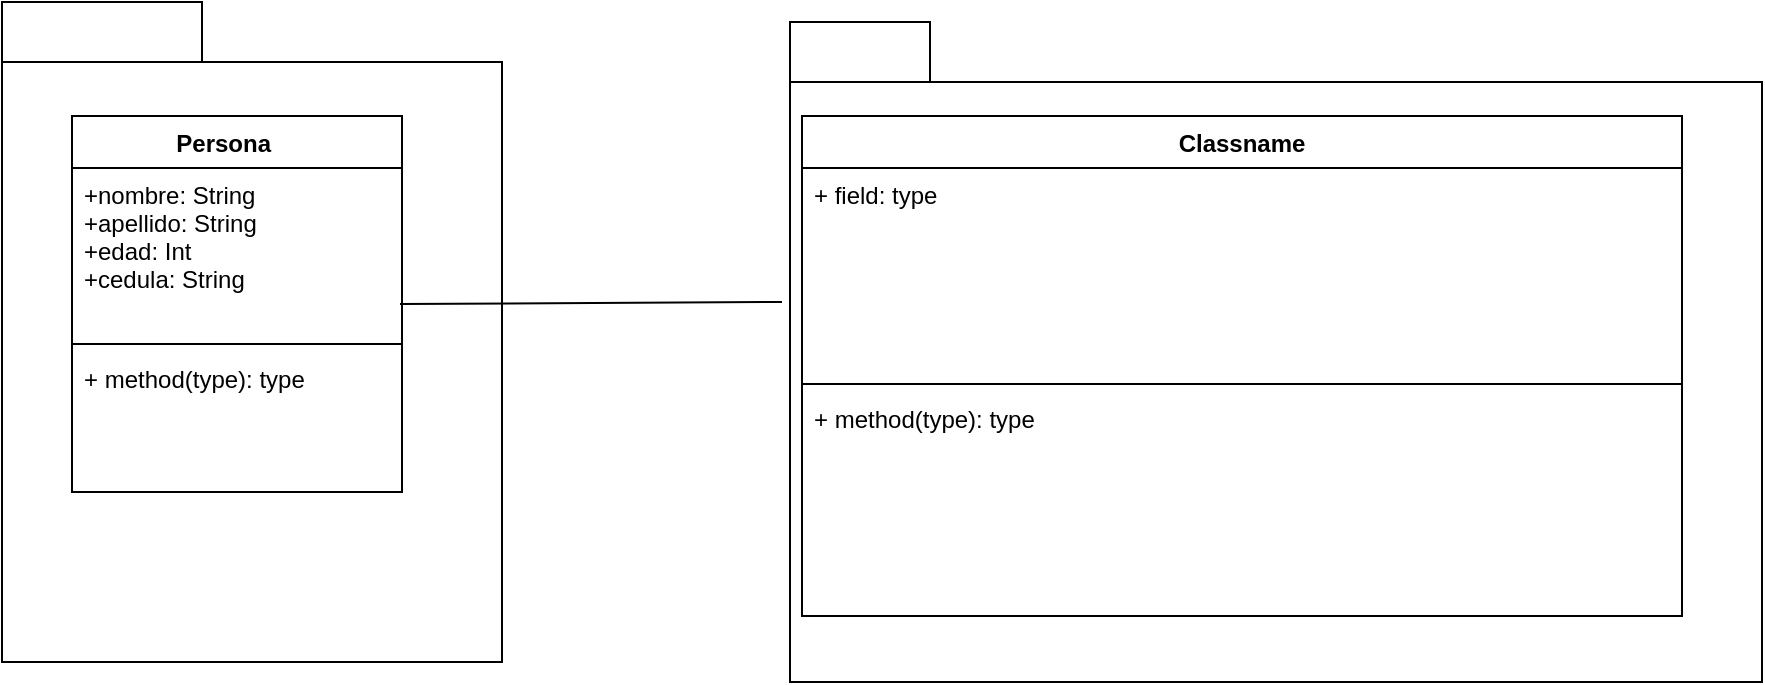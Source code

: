 <mxfile version="20.0.4" type="device"><diagram id="3EJia-VWstPrjKu_UpR7" name="Page-1"><mxGraphModel dx="782" dy="468" grid="1" gridSize="10" guides="1" tooltips="1" connect="1" arrows="1" fold="1" page="1" pageScale="1" pageWidth="827" pageHeight="1169" math="0" shadow="0"><root><mxCell id="0"/><mxCell id="1" parent="0"/><object label="" id="W-MCBguaWf6ffIjYqovw-1"><mxCell style="shape=folder;fontStyle=1;spacingTop=10;tabWidth=100;tabHeight=30;tabPosition=left;html=1;" vertex="1" parent="1"><mxGeometry x="20" y="70" width="250" height="330" as="geometry"/></mxCell></object><mxCell id="W-MCBguaWf6ffIjYqovw-2" value="Persona    " style="swimlane;fontStyle=1;align=center;verticalAlign=top;childLayout=stackLayout;horizontal=1;startSize=26;horizontalStack=0;resizeParent=1;resizeParentMax=0;resizeLast=0;collapsible=1;marginBottom=0;" vertex="1" parent="1"><mxGeometry x="55" y="127" width="165" height="188" as="geometry"/></mxCell><mxCell id="W-MCBguaWf6ffIjYqovw-3" value="+nombre: String&#10;+apellido: String&#10;+edad: Int&#10;+cedula: String" style="text;strokeColor=none;fillColor=none;align=left;verticalAlign=top;spacingLeft=4;spacingRight=4;overflow=hidden;rotatable=0;points=[[0,0.5],[1,0.5]];portConstraint=eastwest;" vertex="1" parent="W-MCBguaWf6ffIjYqovw-2"><mxGeometry y="26" width="165" height="84" as="geometry"/></mxCell><mxCell id="W-MCBguaWf6ffIjYqovw-4" value="" style="line;strokeWidth=1;fillColor=none;align=left;verticalAlign=middle;spacingTop=-1;spacingLeft=3;spacingRight=3;rotatable=0;labelPosition=right;points=[];portConstraint=eastwest;" vertex="1" parent="W-MCBguaWf6ffIjYqovw-2"><mxGeometry y="110" width="165" height="8" as="geometry"/></mxCell><mxCell id="W-MCBguaWf6ffIjYqovw-5" value="+ method(type): type" style="text;strokeColor=none;fillColor=none;align=left;verticalAlign=top;spacingLeft=4;spacingRight=4;overflow=hidden;rotatable=0;points=[[0,0.5],[1,0.5]];portConstraint=eastwest;" vertex="1" parent="W-MCBguaWf6ffIjYqovw-2"><mxGeometry y="118" width="165" height="70" as="geometry"/></mxCell><mxCell id="W-MCBguaWf6ffIjYqovw-6" value="" style="shape=folder;fontStyle=1;spacingTop=10;tabWidth=70;tabHeight=30;tabPosition=left;html=1;" vertex="1" parent="1"><mxGeometry x="414" y="80" width="486" height="330" as="geometry"/></mxCell><mxCell id="W-MCBguaWf6ffIjYqovw-8" value="" style="endArrow=none;html=1;rounded=0;exitX=0.994;exitY=0.81;exitDx=0;exitDy=0;exitPerimeter=0;" edge="1" parent="1" source="W-MCBguaWf6ffIjYqovw-3"><mxGeometry width="50" height="50" relative="1" as="geometry"><mxPoint x="380" y="270" as="sourcePoint"/><mxPoint x="410" y="220" as="targetPoint"/></mxGeometry></mxCell><mxCell id="W-MCBguaWf6ffIjYqovw-13" value="Classname" style="swimlane;fontStyle=1;align=center;verticalAlign=top;childLayout=stackLayout;horizontal=1;startSize=26;horizontalStack=0;resizeParent=1;resizeParentMax=0;resizeLast=0;collapsible=1;marginBottom=0;" vertex="1" parent="1"><mxGeometry x="420" y="127" width="440" height="250" as="geometry"/></mxCell><mxCell id="W-MCBguaWf6ffIjYqovw-14" value="+ field: type" style="text;strokeColor=none;fillColor=none;align=left;verticalAlign=top;spacingLeft=4;spacingRight=4;overflow=hidden;rotatable=0;points=[[0,0.5],[1,0.5]];portConstraint=eastwest;" vertex="1" parent="W-MCBguaWf6ffIjYqovw-13"><mxGeometry y="26" width="440" height="104" as="geometry"/></mxCell><mxCell id="W-MCBguaWf6ffIjYqovw-15" value="" style="line;strokeWidth=1;fillColor=none;align=left;verticalAlign=middle;spacingTop=-1;spacingLeft=3;spacingRight=3;rotatable=0;labelPosition=right;points=[];portConstraint=eastwest;" vertex="1" parent="W-MCBguaWf6ffIjYqovw-13"><mxGeometry y="130" width="440" height="8" as="geometry"/></mxCell><mxCell id="W-MCBguaWf6ffIjYqovw-16" value="+ method(type): type" style="text;strokeColor=none;fillColor=none;align=left;verticalAlign=top;spacingLeft=4;spacingRight=4;overflow=hidden;rotatable=0;points=[[0,0.5],[1,0.5]];portConstraint=eastwest;" vertex="1" parent="W-MCBguaWf6ffIjYqovw-13"><mxGeometry y="138" width="440" height="112" as="geometry"/></mxCell></root></mxGraphModel></diagram></mxfile>